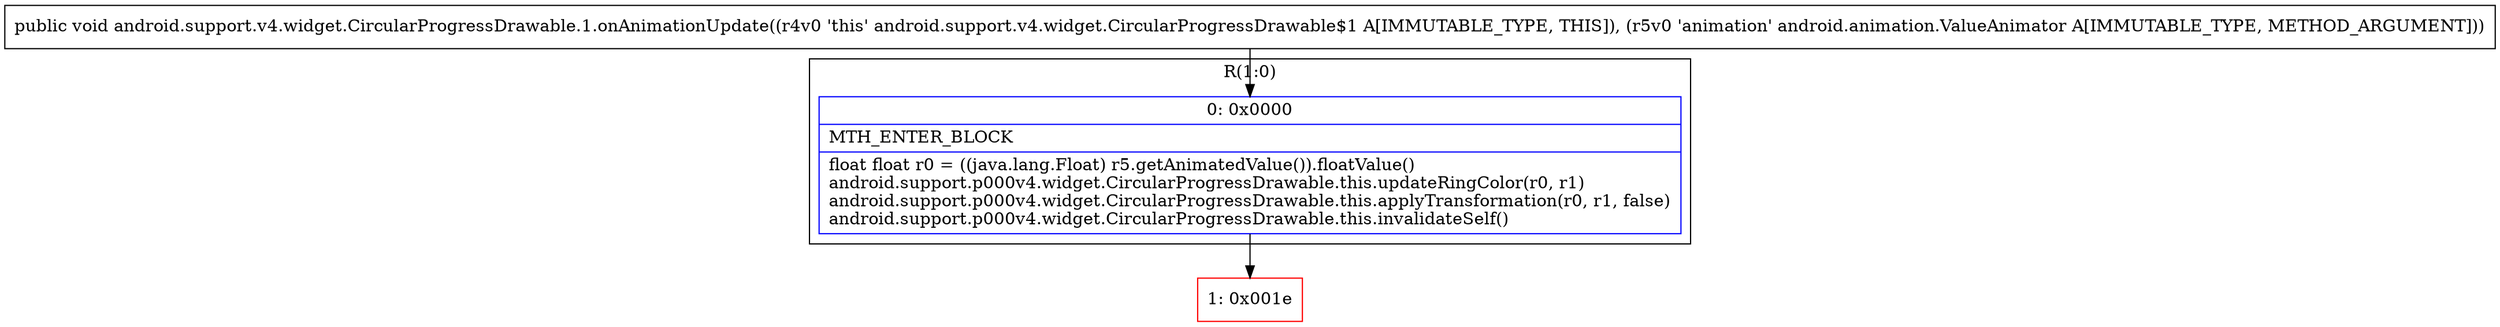 digraph "CFG forandroid.support.v4.widget.CircularProgressDrawable.1.onAnimationUpdate(Landroid\/animation\/ValueAnimator;)V" {
subgraph cluster_Region_1905908933 {
label = "R(1:0)";
node [shape=record,color=blue];
Node_0 [shape=record,label="{0\:\ 0x0000|MTH_ENTER_BLOCK\l|float float r0 = ((java.lang.Float) r5.getAnimatedValue()).floatValue()\landroid.support.p000v4.widget.CircularProgressDrawable.this.updateRingColor(r0, r1)\landroid.support.p000v4.widget.CircularProgressDrawable.this.applyTransformation(r0, r1, false)\landroid.support.p000v4.widget.CircularProgressDrawable.this.invalidateSelf()\l}"];
}
Node_1 [shape=record,color=red,label="{1\:\ 0x001e}"];
MethodNode[shape=record,label="{public void android.support.v4.widget.CircularProgressDrawable.1.onAnimationUpdate((r4v0 'this' android.support.v4.widget.CircularProgressDrawable$1 A[IMMUTABLE_TYPE, THIS]), (r5v0 'animation' android.animation.ValueAnimator A[IMMUTABLE_TYPE, METHOD_ARGUMENT])) }"];
MethodNode -> Node_0;
Node_0 -> Node_1;
}

